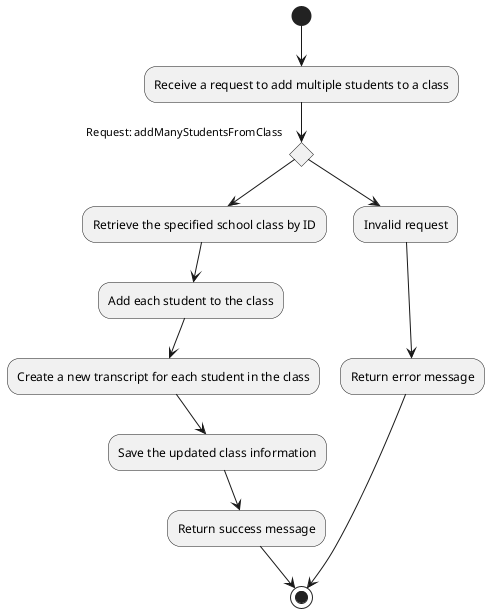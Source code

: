 @startuml

(*) --> "Receive a request to add multiple students to a class"

if "Request: addManyStudentsFromClass" then
    --> "Retrieve the specified school class by ID"
    --> "Add each student to the class"
    --> "Create a new transcript for each student in the class"
    --> "Save the updated class information"
    --> "Return success message"
    --> (*)
else
    --> "Invalid request"
    --> "Return error message"
    --> (*)
endif

@enduml
